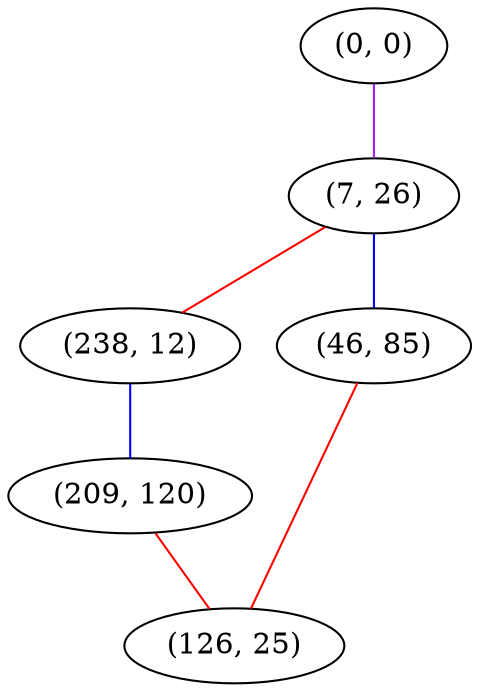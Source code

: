 graph "" {
"(0, 0)";
"(7, 26)";
"(238, 12)";
"(209, 120)";
"(46, 85)";
"(126, 25)";
"(0, 0)" -- "(7, 26)"  [color=purple, key=0, weight=4];
"(7, 26)" -- "(238, 12)"  [color=red, key=0, weight=1];
"(7, 26)" -- "(46, 85)"  [color=blue, key=0, weight=3];
"(238, 12)" -- "(209, 120)"  [color=blue, key=0, weight=3];
"(209, 120)" -- "(126, 25)"  [color=red, key=0, weight=1];
"(46, 85)" -- "(126, 25)"  [color=red, key=0, weight=1];
}
